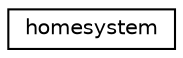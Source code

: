 digraph "Graphical Class Hierarchy"
{
  edge [fontname="Helvetica",fontsize="10",labelfontname="Helvetica",labelfontsize="10"];
  node [fontname="Helvetica",fontsize="10",shape=record];
  rankdir="LR";
  Node0 [label="homesystem",height=0.2,width=0.4,color="black", fillcolor="white", style="filled",URL="$classhomesystem.html",tooltip="header file for the homesystem that include functions and variables Description: Homesystem Singleton..."];
}
